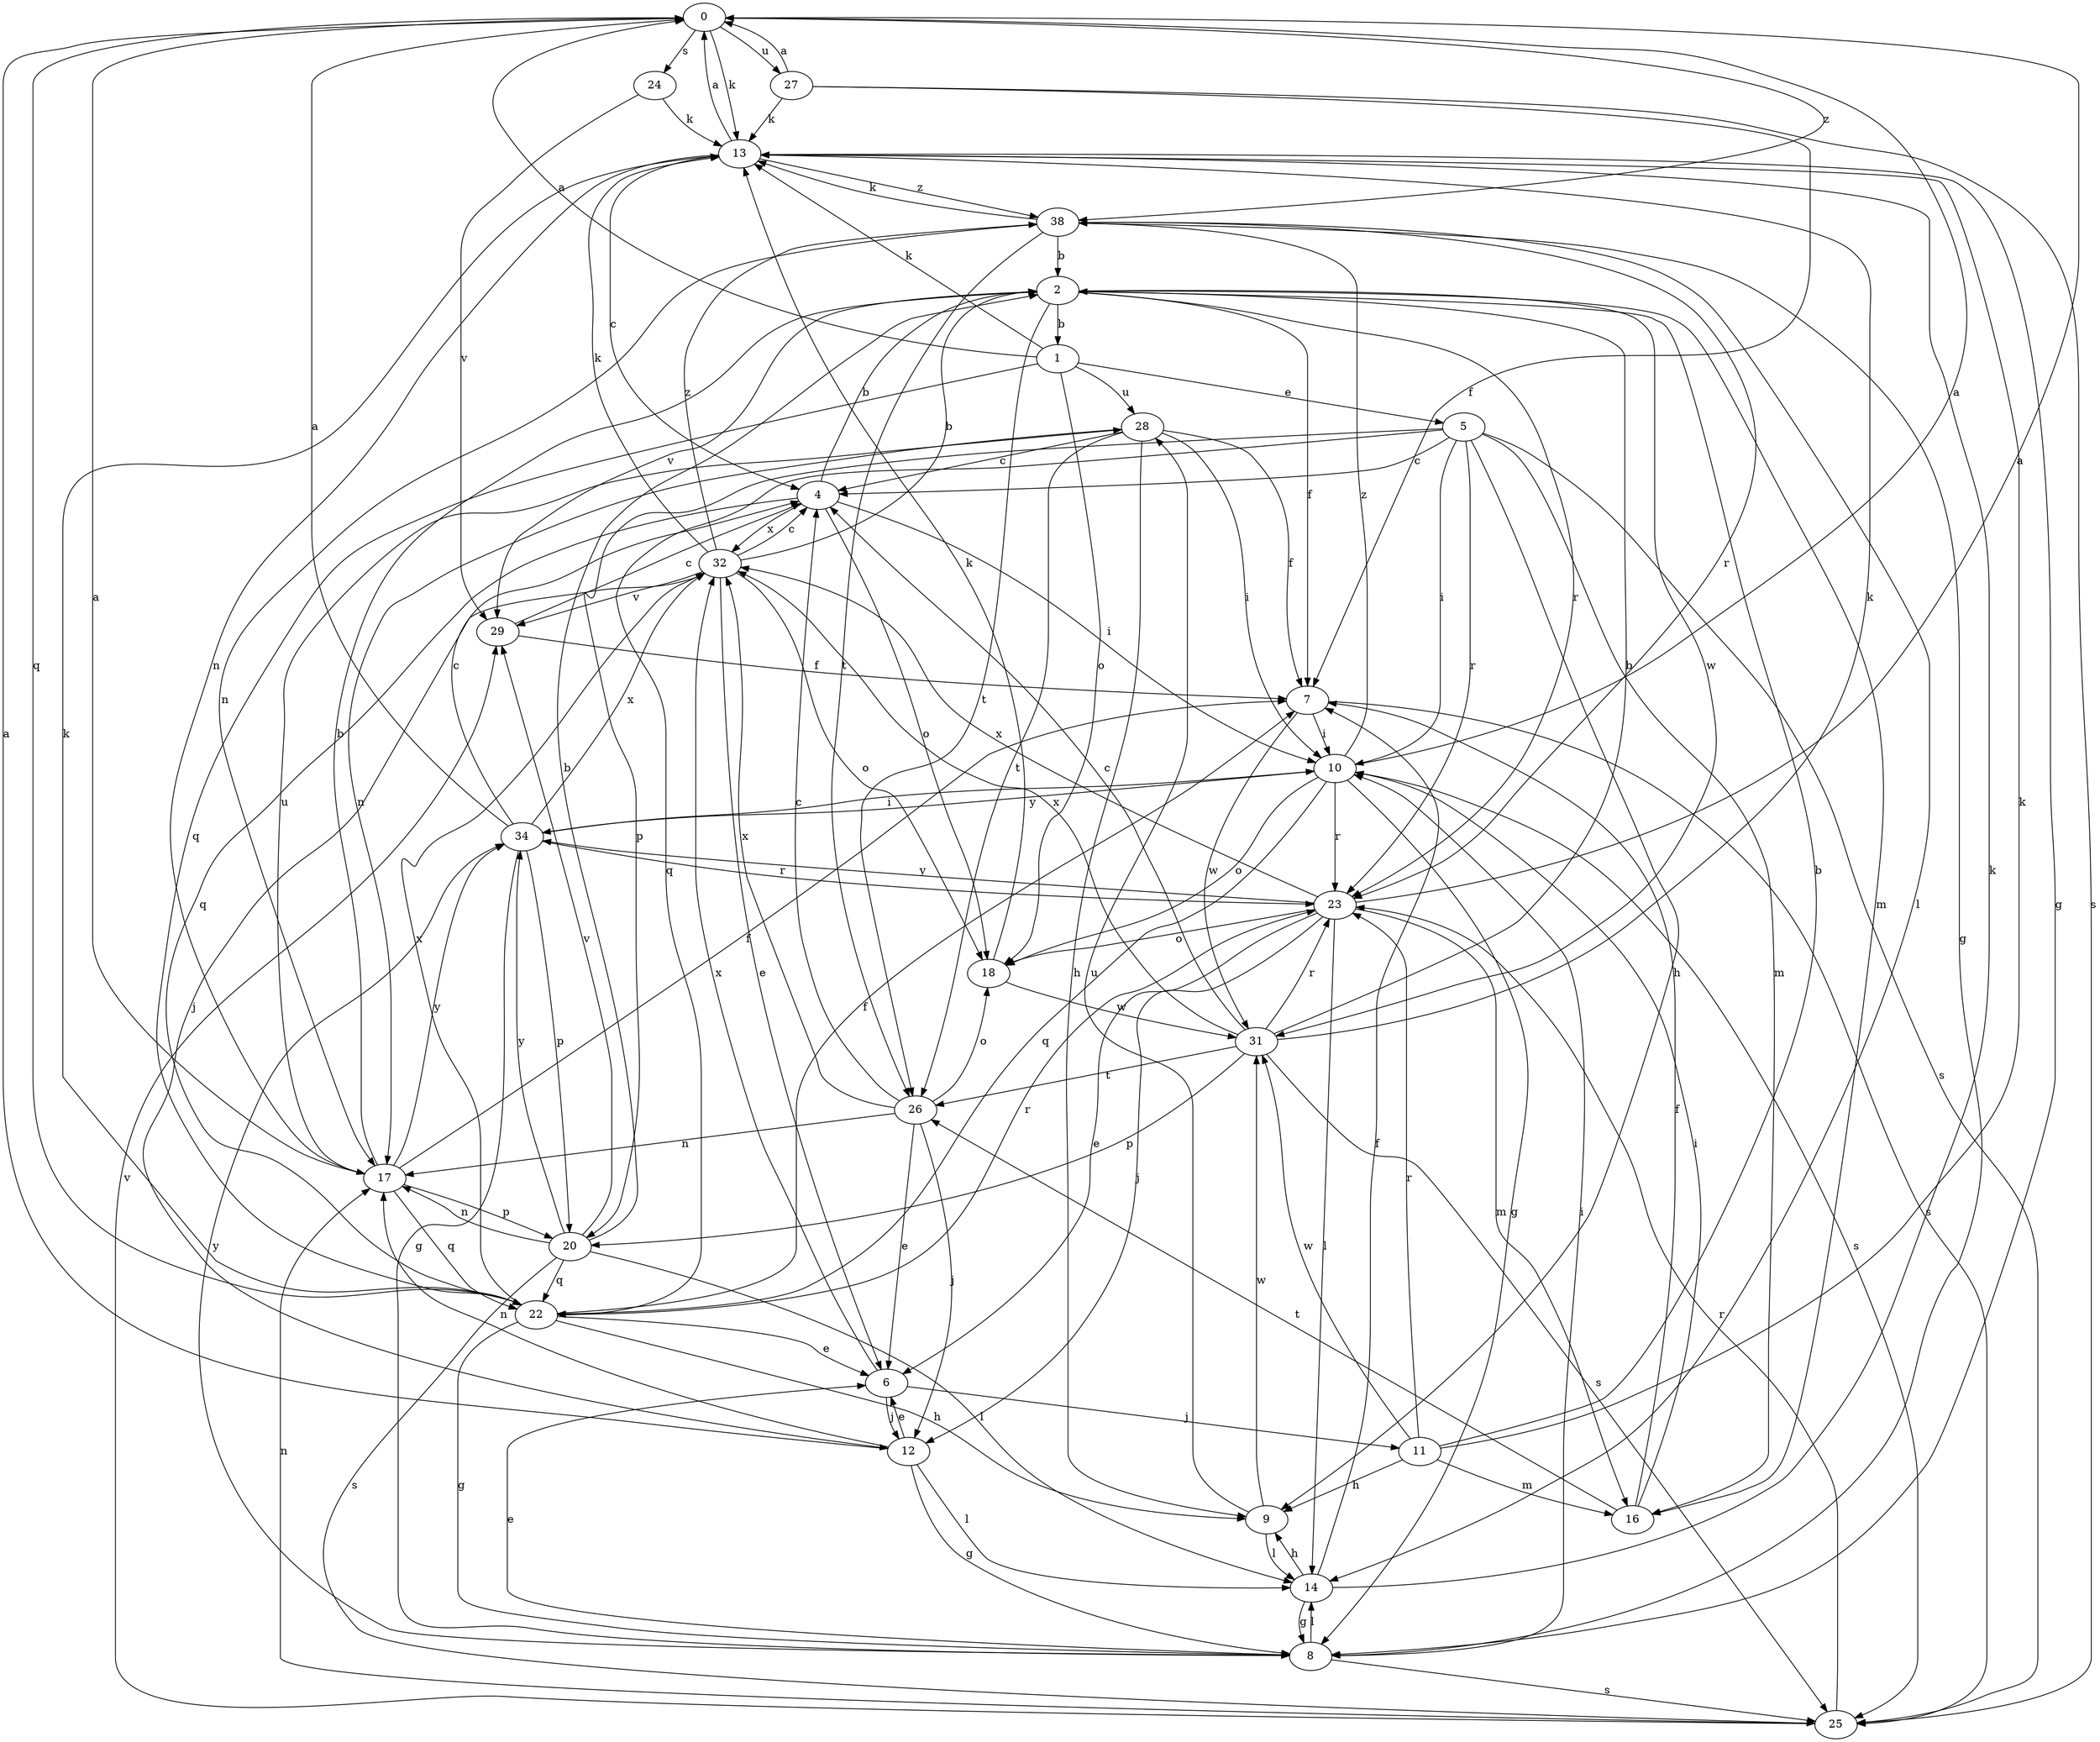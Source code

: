 strict digraph  {
0;
1;
2;
4;
5;
6;
7;
8;
9;
10;
11;
12;
13;
14;
16;
17;
18;
20;
22;
23;
24;
25;
26;
27;
28;
29;
31;
32;
34;
38;
0 -> 13  [label=k];
0 -> 22  [label=q];
0 -> 24  [label=s];
0 -> 27  [label=u];
0 -> 38  [label=z];
1 -> 0  [label=a];
1 -> 5  [label=e];
1 -> 13  [label=k];
1 -> 18  [label=o];
1 -> 22  [label=q];
1 -> 28  [label=u];
2 -> 1  [label=b];
2 -> 7  [label=f];
2 -> 16  [label=m];
2 -> 23  [label=r];
2 -> 26  [label=t];
2 -> 29  [label=v];
2 -> 31  [label=w];
4 -> 2  [label=b];
4 -> 10  [label=i];
4 -> 18  [label=o];
4 -> 22  [label=q];
4 -> 32  [label=x];
5 -> 4  [label=c];
5 -> 9  [label=h];
5 -> 10  [label=i];
5 -> 16  [label=m];
5 -> 20  [label=p];
5 -> 22  [label=q];
5 -> 23  [label=r];
5 -> 25  [label=s];
6 -> 11  [label=j];
6 -> 12  [label=j];
6 -> 32  [label=x];
7 -> 10  [label=i];
7 -> 25  [label=s];
7 -> 31  [label=w];
8 -> 6  [label=e];
8 -> 10  [label=i];
8 -> 14  [label=l];
8 -> 25  [label=s];
8 -> 34  [label=y];
9 -> 14  [label=l];
9 -> 28  [label=u];
9 -> 31  [label=w];
10 -> 0  [label=a];
10 -> 8  [label=g];
10 -> 18  [label=o];
10 -> 22  [label=q];
10 -> 23  [label=r];
10 -> 25  [label=s];
10 -> 34  [label=y];
10 -> 38  [label=z];
11 -> 2  [label=b];
11 -> 9  [label=h];
11 -> 13  [label=k];
11 -> 16  [label=m];
11 -> 23  [label=r];
11 -> 31  [label=w];
12 -> 0  [label=a];
12 -> 6  [label=e];
12 -> 8  [label=g];
12 -> 14  [label=l];
12 -> 17  [label=n];
13 -> 0  [label=a];
13 -> 4  [label=c];
13 -> 8  [label=g];
13 -> 17  [label=n];
13 -> 38  [label=z];
14 -> 7  [label=f];
14 -> 8  [label=g];
14 -> 9  [label=h];
14 -> 13  [label=k];
16 -> 7  [label=f];
16 -> 10  [label=i];
16 -> 26  [label=t];
17 -> 0  [label=a];
17 -> 2  [label=b];
17 -> 7  [label=f];
17 -> 20  [label=p];
17 -> 22  [label=q];
17 -> 28  [label=u];
17 -> 34  [label=y];
18 -> 13  [label=k];
18 -> 31  [label=w];
20 -> 2  [label=b];
20 -> 14  [label=l];
20 -> 17  [label=n];
20 -> 22  [label=q];
20 -> 25  [label=s];
20 -> 29  [label=v];
20 -> 34  [label=y];
22 -> 6  [label=e];
22 -> 7  [label=f];
22 -> 8  [label=g];
22 -> 9  [label=h];
22 -> 13  [label=k];
22 -> 23  [label=r];
22 -> 32  [label=x];
23 -> 0  [label=a];
23 -> 6  [label=e];
23 -> 12  [label=j];
23 -> 14  [label=l];
23 -> 16  [label=m];
23 -> 18  [label=o];
23 -> 32  [label=x];
23 -> 34  [label=y];
24 -> 13  [label=k];
24 -> 29  [label=v];
25 -> 17  [label=n];
25 -> 23  [label=r];
25 -> 29  [label=v];
26 -> 4  [label=c];
26 -> 6  [label=e];
26 -> 12  [label=j];
26 -> 17  [label=n];
26 -> 18  [label=o];
26 -> 32  [label=x];
27 -> 0  [label=a];
27 -> 7  [label=f];
27 -> 13  [label=k];
27 -> 25  [label=s];
28 -> 4  [label=c];
28 -> 7  [label=f];
28 -> 9  [label=h];
28 -> 10  [label=i];
28 -> 17  [label=n];
28 -> 26  [label=t];
29 -> 4  [label=c];
29 -> 7  [label=f];
31 -> 2  [label=b];
31 -> 4  [label=c];
31 -> 13  [label=k];
31 -> 20  [label=p];
31 -> 23  [label=r];
31 -> 25  [label=s];
31 -> 26  [label=t];
31 -> 32  [label=x];
32 -> 2  [label=b];
32 -> 4  [label=c];
32 -> 6  [label=e];
32 -> 12  [label=j];
32 -> 13  [label=k];
32 -> 18  [label=o];
32 -> 29  [label=v];
32 -> 38  [label=z];
34 -> 0  [label=a];
34 -> 4  [label=c];
34 -> 8  [label=g];
34 -> 10  [label=i];
34 -> 20  [label=p];
34 -> 23  [label=r];
34 -> 32  [label=x];
38 -> 2  [label=b];
38 -> 8  [label=g];
38 -> 13  [label=k];
38 -> 14  [label=l];
38 -> 17  [label=n];
38 -> 23  [label=r];
38 -> 26  [label=t];
}
